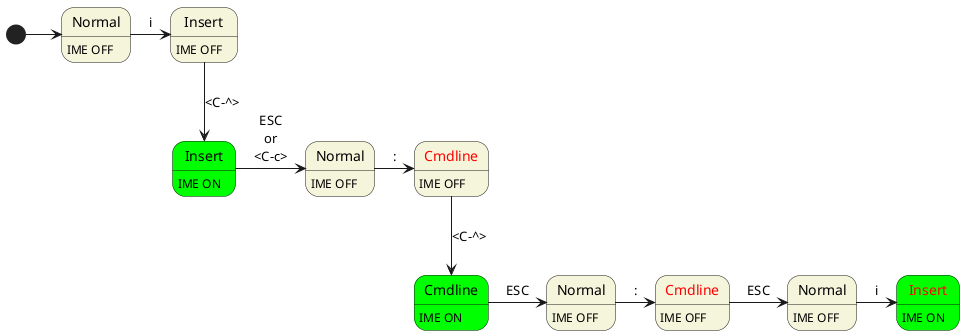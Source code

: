 @startuml
skinparam state {
	BackgroundColor #Beige
}

state Normal1: IME OFF
state "Normal" as Normal1

state Insert2: IME OFF
state "Insert" as Insert2

state Insert3: IME ON
state "Insert" as Insert3 #Lime

state Normal4: IME OFF
state "Normal" as Normal4

state Cmdline5: IME OFF
state "Cmdline" as Cmdline5 #text:Red

state Cmdline6: IME ON
state "Cmdline" as Cmdline6 #Lime

state Normal7: IME OFF
state "Normal" as Normal7

state Cmdline8: IME OFF
state "Cmdline" as Cmdline8 #text:Red

state Normal9: IME OFF
state "Normal" as Normal9

state Insert10: IME ON
state "Insert" as Insert10 #Lime;text:Red

[*] -> Normal1
Normal1 -> Insert2: i
Insert2 --> Insert3 : <C-^>
Insert3 -> Normal4 : ESC\nor\n<C-c>
Normal4 -> Cmdline5 : :
Cmdline5 --> Cmdline6 : <C-^>
Cmdline6 -> Normal7 : ESC
Normal7 -> Cmdline8 : :
Cmdline8 -> Normal9 : ESC
Normal9 -> Insert10 : i
@enduml
